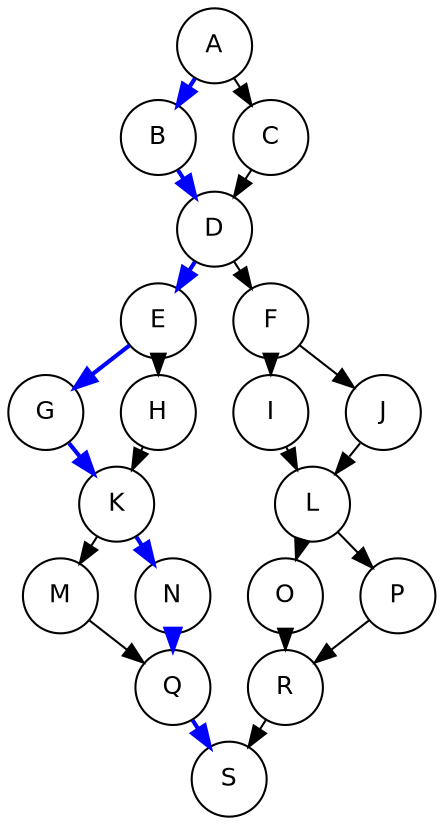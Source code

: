 digraph mccabe {
   size="7.5,10"; 
   ratio=auto;
   ranksep=0.1;
   rank=LR;
   node[shape=circle,fontsize=12,fontname=Helvetica];
edge[fontsize=12,fontname=Helvetica];
fontsize=12;
fontname=Helvetica;

   A -> B [style=bold,color=blue];
   A -> C;
   B -> D [style=bold,color=blue];
   C -> D;

   D -> E [style=bold,color=blue];
   D -> F;

   E -> G [style=bold,color=blue];
   E -> H;
   G -> K [style=bold,color=blue];
   H -> K;

   K -> M;
   K -> N [style=bold,color=blue];
   M -> Q;
   N -> Q [style=bold,color=blue];

   F -> I;
   F -> J;
   I -> L;
   J -> L;

   L -> O;
   L -> P;
   O -> R;
   P -> R;

   Q -> S [style=bold,color=blue];
   R -> S;
}